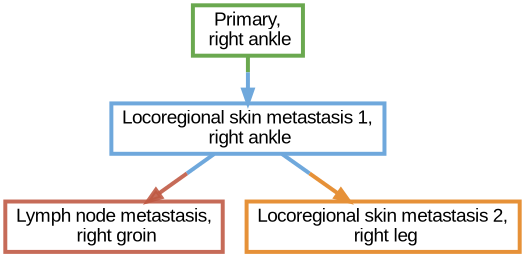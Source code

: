 digraph  {
dpi=600;size=3.5;
"Primary,\n right ankle" [color="#6aa84f", fillcolor=white, fontname=Arial, penwidth="3.0", shape=box];
"Lymph node metastasis,\n right groin" [color="#be5742e1", fillcolor=white, fontname=Arial, penwidth="3.0", shape=box];
"Locoregional skin metastasis 1,\n right ankle" [color="#6fa8dc", fillcolor=white, fontname=Arial, penwidth="3.0", shape=box];
"Locoregional skin metastasis 2,\n right leg" [color="#e69138", fillcolor=white, fontname=Arial, penwidth="3.0", shape=box];
"Primary,\n right ankle" -> "Locoregional skin metastasis 1,\n right ankle"  [color="#6aa84f;0.5:#6fa8dc", key=0, penwidth=3];
"Locoregional skin metastasis 1,\n right ankle" -> "Lymph node metastasis,\n right groin"  [color="#6fa8dc;0.5:#be5742e1", key=0, penwidth=3];
"Locoregional skin metastasis 1,\n right ankle" -> "Locoregional skin metastasis 2,\n right leg"  [color="#6fa8dc;0.5:#e69138", key=0, penwidth=3];
}
